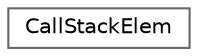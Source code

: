 digraph "Иерархия классов. Графический вид."
{
 // LATEX_PDF_SIZE
  bgcolor="transparent";
  edge [fontname=Helvetica,fontsize=10,labelfontname=Helvetica,labelfontsize=10];
  node [fontname=Helvetica,fontsize=10,shape=box,height=0.2,width=0.4];
  rankdir="LR";
  Node0 [label="CallStackElem",height=0.2,width=0.4,color="grey40", fillcolor="white", style="filled",URL="$class_call_stack_elem.html",tooltip="Класс элемента стека вызовов При вызове новой функции нужно сохранить индекс элемента ПОЛИЗа,..."];
}
